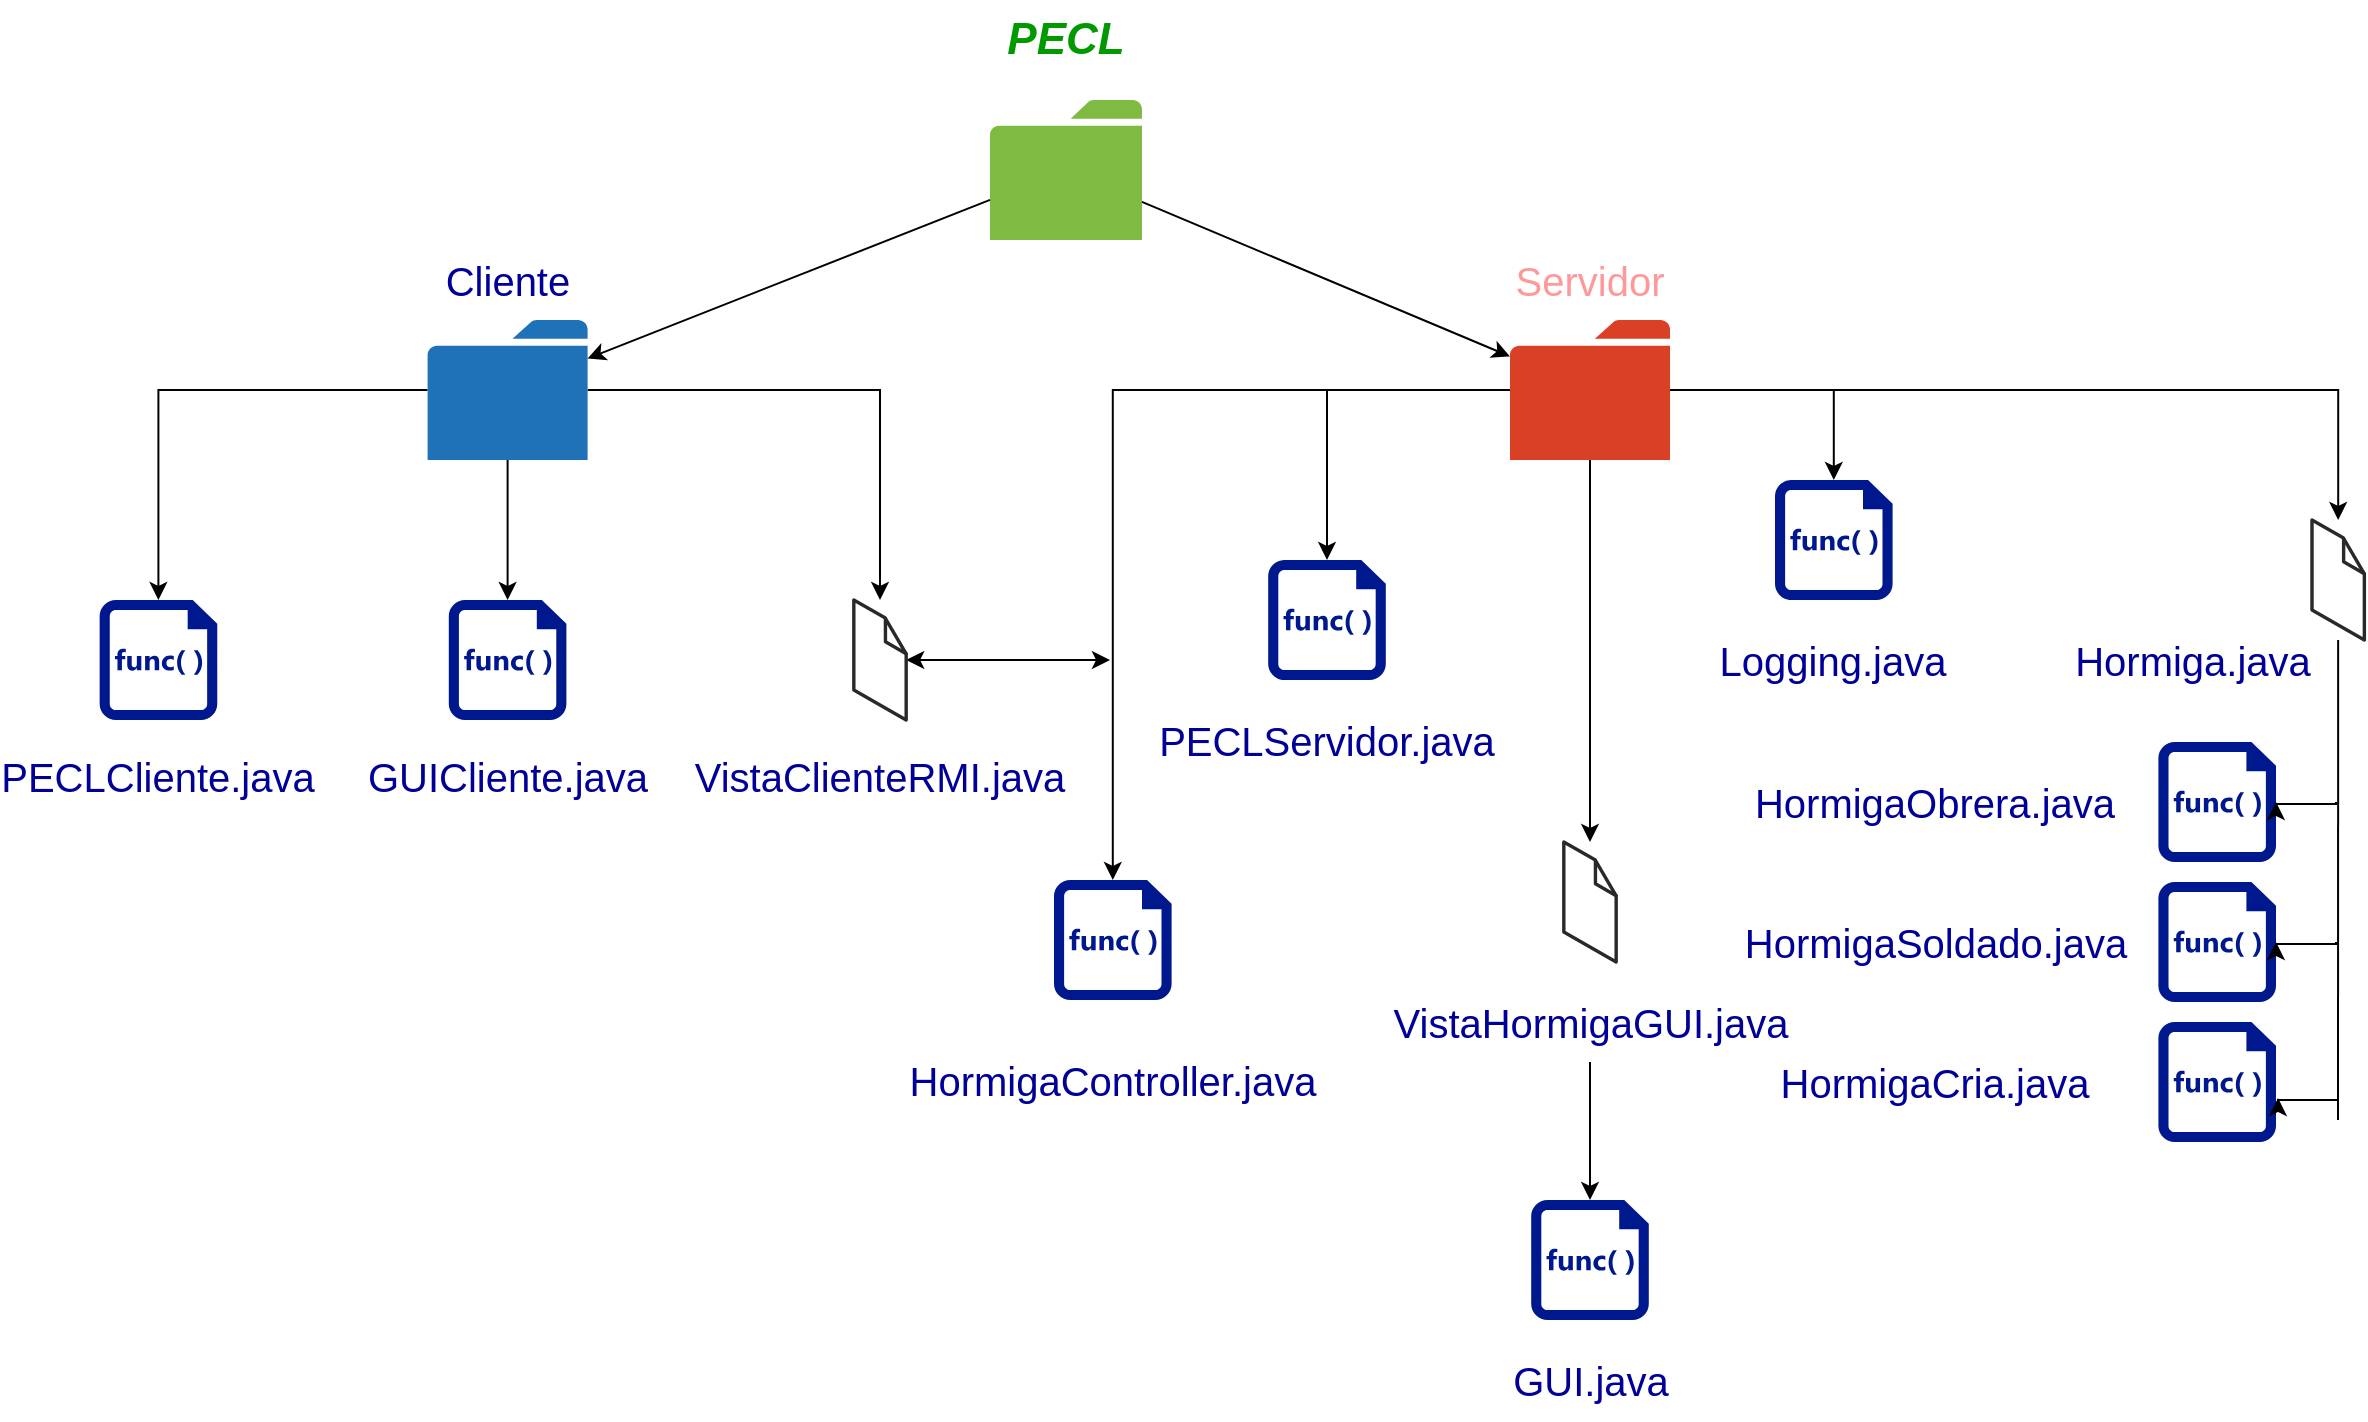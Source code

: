 <mxfile version="21.2.9" type="device">
  <diagram id="4078iwhWGoRj34AY_e26" name="Página-1">
    <mxGraphModel dx="2261" dy="754" grid="1" gridSize="10" guides="1" tooltips="1" connect="1" arrows="1" fold="1" page="1" pageScale="1" pageWidth="827" pageHeight="1169" math="0" shadow="0">
      <root>
        <mxCell id="0" />
        <mxCell id="1" parent="0" />
        <mxCell id="88983EZOAUHpk7LaGvqL-4" value="" style="sketch=0;pointerEvents=1;shadow=0;dashed=0;html=1;strokeColor=none;labelPosition=center;verticalLabelPosition=bottom;verticalAlign=top;outlineConnect=0;align=center;shape=mxgraph.office.concepts.folder;fillColor=#7FBA42;" parent="1" vertex="1">
          <mxGeometry x="190" y="90" width="76" height="70" as="geometry" />
        </mxCell>
        <mxCell id="prVyRlNBNPSgj1-ahv4n-1" style="edgeStyle=orthogonalEdgeStyle;rounded=0;orthogonalLoop=1;jettySize=auto;html=1;" edge="1" parent="1" source="88983EZOAUHpk7LaGvqL-5" target="r-MxsmEUI5-oT3r44p7l-4">
          <mxGeometry relative="1" as="geometry" />
        </mxCell>
        <mxCell id="prVyRlNBNPSgj1-ahv4n-2" style="edgeStyle=orthogonalEdgeStyle;rounded=0;orthogonalLoop=1;jettySize=auto;html=1;" edge="1" parent="1" source="88983EZOAUHpk7LaGvqL-5" target="r-MxsmEUI5-oT3r44p7l-26">
          <mxGeometry relative="1" as="geometry" />
        </mxCell>
        <mxCell id="prVyRlNBNPSgj1-ahv4n-3" style="edgeStyle=orthogonalEdgeStyle;rounded=0;orthogonalLoop=1;jettySize=auto;html=1;" edge="1" parent="1" source="88983EZOAUHpk7LaGvqL-5" target="88983EZOAUHpk7LaGvqL-26">
          <mxGeometry relative="1" as="geometry" />
        </mxCell>
        <mxCell id="88983EZOAUHpk7LaGvqL-5" value="" style="sketch=0;pointerEvents=1;shadow=0;dashed=0;html=1;strokeColor=none;labelPosition=center;verticalLabelPosition=bottom;verticalAlign=top;outlineConnect=0;align=center;shape=mxgraph.office.concepts.folder;fillColor=#2072B8;" parent="1" vertex="1">
          <mxGeometry x="-91.2" y="200" width="80" height="70" as="geometry" />
        </mxCell>
        <mxCell id="prVyRlNBNPSgj1-ahv4n-4" style="edgeStyle=orthogonalEdgeStyle;rounded=0;orthogonalLoop=1;jettySize=auto;html=1;" edge="1" parent="1" source="88983EZOAUHpk7LaGvqL-6" target="r-MxsmEUI5-oT3r44p7l-29">
          <mxGeometry relative="1" as="geometry" />
        </mxCell>
        <mxCell id="prVyRlNBNPSgj1-ahv4n-5" style="edgeStyle=orthogonalEdgeStyle;rounded=0;orthogonalLoop=1;jettySize=auto;html=1;" edge="1" parent="1" source="88983EZOAUHpk7LaGvqL-6" target="r-MxsmEUI5-oT3r44p7l-44">
          <mxGeometry relative="1" as="geometry" />
        </mxCell>
        <mxCell id="prVyRlNBNPSgj1-ahv4n-9" style="edgeStyle=orthogonalEdgeStyle;rounded=0;orthogonalLoop=1;jettySize=auto;html=1;" edge="1" parent="1" source="88983EZOAUHpk7LaGvqL-6" target="prVyRlNBNPSgj1-ahv4n-8">
          <mxGeometry relative="1" as="geometry" />
        </mxCell>
        <mxCell id="prVyRlNBNPSgj1-ahv4n-16" style="edgeStyle=orthogonalEdgeStyle;rounded=0;orthogonalLoop=1;jettySize=auto;html=1;" edge="1" parent="1" source="88983EZOAUHpk7LaGvqL-6" target="prVyRlNBNPSgj1-ahv4n-14">
          <mxGeometry relative="1" as="geometry" />
        </mxCell>
        <mxCell id="prVyRlNBNPSgj1-ahv4n-19" style="edgeStyle=orthogonalEdgeStyle;rounded=0;orthogonalLoop=1;jettySize=auto;html=1;" edge="1" parent="1" source="88983EZOAUHpk7LaGvqL-6" target="prVyRlNBNPSgj1-ahv4n-18">
          <mxGeometry relative="1" as="geometry" />
        </mxCell>
        <mxCell id="88983EZOAUHpk7LaGvqL-6" value="" style="sketch=0;pointerEvents=1;shadow=0;dashed=0;html=1;strokeColor=none;labelPosition=center;verticalLabelPosition=bottom;verticalAlign=top;outlineConnect=0;align=center;shape=mxgraph.office.concepts.folder;fillColor=#DA4026;" parent="1" vertex="1">
          <mxGeometry x="450" y="200" width="80" height="70" as="geometry" />
        </mxCell>
        <mxCell id="88983EZOAUHpk7LaGvqL-7" value="&lt;font size=&quot;1&quot; color=&quot;#009900&quot;&gt;&lt;b&gt;&lt;i style=&quot;font-size: 22px;&quot;&gt;PECL&lt;/i&gt;&lt;/b&gt;&lt;/font&gt;" style="text;html=1;strokeColor=none;fillColor=none;align=center;verticalAlign=middle;whiteSpace=wrap;rounded=0;" parent="1" vertex="1">
          <mxGeometry x="158" y="40" width="140" height="40" as="geometry" />
        </mxCell>
        <mxCell id="88983EZOAUHpk7LaGvqL-8" value="" style="endArrow=classic;html=1;rounded=0;fontSize=20;fontColor=#009900;" parent="1" source="88983EZOAUHpk7LaGvqL-4" target="88983EZOAUHpk7LaGvqL-6" edge="1">
          <mxGeometry width="50" height="50" relative="1" as="geometry">
            <mxPoint x="390" y="410" as="sourcePoint" />
            <mxPoint x="440" y="360" as="targetPoint" />
          </mxGeometry>
        </mxCell>
        <mxCell id="88983EZOAUHpk7LaGvqL-9" value="" style="endArrow=classic;html=1;rounded=0;fontSize=20;fontColor=#009900;" parent="1" source="88983EZOAUHpk7LaGvqL-4" target="88983EZOAUHpk7LaGvqL-5" edge="1">
          <mxGeometry width="50" height="50" relative="1" as="geometry">
            <mxPoint x="168.2" y="190" as="sourcePoint" />
            <mxPoint x="222.6" y="270" as="targetPoint" />
          </mxGeometry>
        </mxCell>
        <mxCell id="88983EZOAUHpk7LaGvqL-10" value="&lt;font color=&quot;#000099&quot;&gt;Cliente&lt;/font&gt;" style="text;html=1;strokeColor=none;fillColor=none;align=center;verticalAlign=middle;whiteSpace=wrap;rounded=0;fontSize=20;fontColor=#009900;" parent="1" vertex="1">
          <mxGeometry x="-116.2" y="160" width="130" height="40" as="geometry" />
        </mxCell>
        <mxCell id="88983EZOAUHpk7LaGvqL-11" value="&lt;font color=&quot;#ff9999&quot;&gt;Servidor&lt;/font&gt;" style="text;html=1;strokeColor=none;fillColor=none;align=center;verticalAlign=middle;whiteSpace=wrap;rounded=0;fontSize=20;fontColor=#009900;" parent="1" vertex="1">
          <mxGeometry x="425" y="160" width="130" height="40" as="geometry" />
        </mxCell>
        <mxCell id="r-MxsmEUI5-oT3r44p7l-4" value="" style="sketch=0;aspect=fixed;pointerEvents=1;shadow=0;dashed=0;html=1;strokeColor=none;labelPosition=center;verticalLabelPosition=bottom;verticalAlign=top;align=center;fillColor=#00188D;shape=mxgraph.mscae.enterprise.code_file" parent="1" vertex="1">
          <mxGeometry x="-255.17" y="340" width="58.8" height="60" as="geometry" />
        </mxCell>
        <mxCell id="r-MxsmEUI5-oT3r44p7l-7" value="&lt;font color=&quot;#000099&quot;&gt;GUICliente.java&lt;/font&gt;" style="text;html=1;strokeColor=none;fillColor=none;align=center;verticalAlign=middle;whiteSpace=wrap;rounded=0;fontSize=20;fontColor=#009900;" parent="1" vertex="1">
          <mxGeometry x="-116.2" y="408" width="130" height="40" as="geometry" />
        </mxCell>
        <mxCell id="r-MxsmEUI5-oT3r44p7l-8" value="&lt;font color=&quot;#000099&quot;&gt;PECLCliente.java&lt;/font&gt;" style="text;html=1;strokeColor=none;fillColor=none;align=center;verticalAlign=middle;whiteSpace=wrap;rounded=0;fontSize=20;fontColor=#009900;" parent="1" vertex="1">
          <mxGeometry x="-290.77" y="408" width="130" height="40" as="geometry" />
        </mxCell>
        <mxCell id="prVyRlNBNPSgj1-ahv4n-17" style="edgeStyle=orthogonalEdgeStyle;rounded=0;orthogonalLoop=1;jettySize=auto;html=1;startArrow=classic;startFill=1;" edge="1" parent="1" source="88983EZOAUHpk7LaGvqL-26">
          <mxGeometry relative="1" as="geometry">
            <mxPoint x="250" y="370" as="targetPoint" />
          </mxGeometry>
        </mxCell>
        <mxCell id="88983EZOAUHpk7LaGvqL-26" value="" style="verticalLabelPosition=bottom;html=1;verticalAlign=top;strokeWidth=1;align=center;outlineConnect=0;dashed=0;outlineConnect=0;shape=mxgraph.aws3d.file;aspect=fixed;strokeColor=#292929;" parent="1" vertex="1">
          <mxGeometry x="121.91" y="340" width="26.18" height="60" as="geometry" />
        </mxCell>
        <mxCell id="r-MxsmEUI5-oT3r44p7l-19" value="&lt;font color=&quot;#000099&quot;&gt;VistaClienteRMI.java&lt;/font&gt;" style="text;html=1;strokeColor=none;fillColor=none;align=center;verticalAlign=middle;whiteSpace=wrap;rounded=0;fontSize=20;fontColor=#009900;" parent="1" vertex="1">
          <mxGeometry x="70.0" y="408" width="130" height="40" as="geometry" />
        </mxCell>
        <mxCell id="r-MxsmEUI5-oT3r44p7l-26" value="" style="sketch=0;aspect=fixed;pointerEvents=1;shadow=0;dashed=0;html=1;strokeColor=none;labelPosition=center;verticalLabelPosition=bottom;verticalAlign=top;align=center;fillColor=#00188D;shape=mxgraph.mscae.enterprise.code_file" parent="1" vertex="1">
          <mxGeometry x="-80.6" y="340" width="58.8" height="60" as="geometry" />
        </mxCell>
        <mxCell id="r-MxsmEUI5-oT3r44p7l-29" value="" style="sketch=0;aspect=fixed;pointerEvents=1;shadow=0;dashed=0;html=1;strokeColor=none;labelPosition=center;verticalLabelPosition=bottom;verticalAlign=top;align=center;fillColor=#00188D;shape=mxgraph.mscae.enterprise.code_file" parent="1" vertex="1">
          <mxGeometry x="222" y="480" width="58.8" height="60" as="geometry" />
        </mxCell>
        <mxCell id="r-MxsmEUI5-oT3r44p7l-30" value="&lt;font color=&quot;#000099&quot;&gt;HormigaController.java&lt;/font&gt;" style="text;html=1;strokeColor=none;fillColor=none;align=center;verticalAlign=middle;whiteSpace=wrap;rounded=0;fontSize=20;fontColor=#009900;" parent="1" vertex="1">
          <mxGeometry x="135.09" y="560" width="232.62" height="40" as="geometry" />
        </mxCell>
        <mxCell id="r-MxsmEUI5-oT3r44p7l-44" value="" style="verticalLabelPosition=bottom;html=1;verticalAlign=top;strokeWidth=1;align=center;outlineConnect=0;dashed=0;outlineConnect=0;shape=mxgraph.aws3d.file;aspect=fixed;strokeColor=#292929;" parent="1" vertex="1">
          <mxGeometry x="851.0" y="300" width="26.18" height="60" as="geometry" />
        </mxCell>
        <mxCell id="r-MxsmEUI5-oT3r44p7l-45" value="&lt;font color=&quot;#000099&quot;&gt;Hormiga.java&lt;/font&gt;" style="text;html=1;strokeColor=none;fillColor=none;align=center;verticalAlign=middle;whiteSpace=wrap;rounded=0;fontSize=20;fontColor=#009900;" parent="1" vertex="1">
          <mxGeometry x="732.32" y="350" width="118.68" height="40" as="geometry" />
        </mxCell>
        <mxCell id="r-MxsmEUI5-oT3r44p7l-49" value="" style="sketch=0;aspect=fixed;pointerEvents=1;shadow=0;dashed=0;html=1;strokeColor=none;labelPosition=center;verticalLabelPosition=bottom;verticalAlign=top;align=center;fillColor=#00188D;shape=mxgraph.mscae.enterprise.code_file" parent="1" vertex="1">
          <mxGeometry x="774.2" y="411" width="58.8" height="60" as="geometry" />
        </mxCell>
        <mxCell id="r-MxsmEUI5-oT3r44p7l-50" value="" style="sketch=0;aspect=fixed;pointerEvents=1;shadow=0;dashed=0;html=1;strokeColor=none;labelPosition=center;verticalLabelPosition=bottom;verticalAlign=top;align=center;fillColor=#00188D;shape=mxgraph.mscae.enterprise.code_file" parent="1" vertex="1">
          <mxGeometry x="774.2" y="481" width="58.8" height="60" as="geometry" />
        </mxCell>
        <mxCell id="r-MxsmEUI5-oT3r44p7l-51" value="" style="sketch=0;aspect=fixed;pointerEvents=1;shadow=0;dashed=0;html=1;strokeColor=none;labelPosition=center;verticalLabelPosition=bottom;verticalAlign=top;align=center;fillColor=#00188D;shape=mxgraph.mscae.enterprise.code_file" parent="1" vertex="1">
          <mxGeometry x="774.2" y="551" width="58.8" height="60" as="geometry" />
        </mxCell>
        <mxCell id="r-MxsmEUI5-oT3r44p7l-55" value="&lt;font color=&quot;#000099&quot;&gt;HormigaObrera.java&lt;/font&gt;" style="text;html=1;strokeColor=none;fillColor=none;align=center;verticalAlign=middle;whiteSpace=wrap;rounded=0;fontSize=20;fontColor=#009900;" parent="1" vertex="1">
          <mxGeometry x="603" y="421" width="118.68" height="40" as="geometry" />
        </mxCell>
        <mxCell id="r-MxsmEUI5-oT3r44p7l-56" value="&lt;font color=&quot;#000099&quot;&gt;HormigaSoldado.java&lt;/font&gt;" style="text;html=1;strokeColor=none;fillColor=none;align=center;verticalAlign=middle;whiteSpace=wrap;rounded=0;fontSize=20;fontColor=#009900;" parent="1" vertex="1">
          <mxGeometry x="563.5" y="491" width="197.68" height="40" as="geometry" />
        </mxCell>
        <mxCell id="r-MxsmEUI5-oT3r44p7l-57" value="&lt;font color=&quot;#000099&quot;&gt;HormigaCria.java&lt;/font&gt;" style="text;html=1;strokeColor=none;fillColor=none;align=center;verticalAlign=middle;whiteSpace=wrap;rounded=0;fontSize=20;fontColor=#009900;" parent="1" vertex="1">
          <mxGeometry x="603" y="561" width="118.68" height="40" as="geometry" />
        </mxCell>
        <mxCell id="r-MxsmEUI5-oT3r44p7l-64" value="" style="endArrow=none;html=1;rounded=0;" parent="1" target="r-MxsmEUI5-oT3r44p7l-44" edge="1">
          <mxGeometry width="50" height="50" relative="1" as="geometry">
            <mxPoint x="864" y="600" as="sourcePoint" />
            <mxPoint x="651" y="630" as="targetPoint" />
          </mxGeometry>
        </mxCell>
        <mxCell id="r-MxsmEUI5-oT3r44p7l-65" style="edgeStyle=orthogonalEdgeStyle;rounded=0;orthogonalLoop=1;jettySize=auto;html=1;entryX=1;entryY=0.5;entryDx=0;entryDy=0;entryPerimeter=0;" parent="1" target="r-MxsmEUI5-oT3r44p7l-49" edge="1">
          <mxGeometry relative="1" as="geometry">
            <mxPoint x="863" y="441" as="sourcePoint" />
            <mxPoint x="843" y="441" as="targetPoint" />
            <Array as="points">
              <mxPoint x="863" y="442" />
            </Array>
          </mxGeometry>
        </mxCell>
        <mxCell id="r-MxsmEUI5-oT3r44p7l-66" style="edgeStyle=orthogonalEdgeStyle;rounded=0;orthogonalLoop=1;jettySize=auto;html=1;entryX=1;entryY=0.5;entryDx=0;entryDy=0;entryPerimeter=0;" parent="1" edge="1">
          <mxGeometry relative="1" as="geometry">
            <mxPoint x="863" y="511" as="sourcePoint" />
            <mxPoint x="833" y="511" as="targetPoint" />
            <Array as="points">
              <mxPoint x="863" y="512" />
            </Array>
          </mxGeometry>
        </mxCell>
        <mxCell id="r-MxsmEUI5-oT3r44p7l-67" style="edgeStyle=orthogonalEdgeStyle;rounded=0;orthogonalLoop=1;jettySize=auto;html=1;entryX=1;entryY=0.5;entryDx=0;entryDy=0;entryPerimeter=0;" parent="1" edge="1">
          <mxGeometry relative="1" as="geometry">
            <mxPoint x="864" y="589" as="sourcePoint" />
            <mxPoint x="834" y="589" as="targetPoint" />
            <Array as="points">
              <mxPoint x="864" y="590" />
            </Array>
          </mxGeometry>
        </mxCell>
        <mxCell id="prVyRlNBNPSgj1-ahv4n-7" value="&lt;font color=&quot;#000099&quot;&gt;PECLServidor.java&lt;/font&gt;" style="text;html=1;strokeColor=none;fillColor=none;align=center;verticalAlign=middle;whiteSpace=wrap;rounded=0;fontSize=20;fontColor=#009900;" vertex="1" parent="1">
          <mxGeometry x="266" y="390" width="185" height="40" as="geometry" />
        </mxCell>
        <mxCell id="prVyRlNBNPSgj1-ahv4n-8" value="" style="sketch=0;aspect=fixed;pointerEvents=1;shadow=0;dashed=0;html=1;strokeColor=none;labelPosition=center;verticalLabelPosition=bottom;verticalAlign=top;align=center;fillColor=#00188D;shape=mxgraph.mscae.enterprise.code_file" vertex="1" parent="1">
          <mxGeometry x="329.1" y="320" width="58.8" height="60" as="geometry" />
        </mxCell>
        <mxCell id="prVyRlNBNPSgj1-ahv4n-24" style="edgeStyle=orthogonalEdgeStyle;rounded=0;orthogonalLoop=1;jettySize=auto;html=1;entryX=0.5;entryY=1;entryDx=0;entryDy=0;startArrow=classic;startFill=1;endArrow=none;endFill=0;" edge="1" parent="1" source="prVyRlNBNPSgj1-ahv4n-11" target="prVyRlNBNPSgj1-ahv4n-12">
          <mxGeometry relative="1" as="geometry" />
        </mxCell>
        <mxCell id="prVyRlNBNPSgj1-ahv4n-11" value="" style="sketch=0;aspect=fixed;pointerEvents=1;shadow=0;dashed=0;html=1;strokeColor=none;labelPosition=center;verticalLabelPosition=bottom;verticalAlign=top;align=center;fillColor=#00188D;shape=mxgraph.mscae.enterprise.code_file" vertex="1" parent="1">
          <mxGeometry x="460.6" y="640" width="58.8" height="60" as="geometry" />
        </mxCell>
        <mxCell id="prVyRlNBNPSgj1-ahv4n-12" value="&lt;font color=&quot;#000099&quot;&gt;VistaHormigaGUI.java&lt;/font&gt;" style="text;html=1;strokeColor=none;fillColor=none;align=center;verticalAlign=middle;whiteSpace=wrap;rounded=0;fontSize=20;fontColor=#009900;" vertex="1" parent="1">
          <mxGeometry x="397.5" y="531" width="185" height="40" as="geometry" />
        </mxCell>
        <mxCell id="prVyRlNBNPSgj1-ahv4n-14" value="" style="sketch=0;aspect=fixed;pointerEvents=1;shadow=0;dashed=0;html=1;strokeColor=none;labelPosition=center;verticalLabelPosition=bottom;verticalAlign=top;align=center;fillColor=#00188D;shape=mxgraph.mscae.enterprise.code_file" vertex="1" parent="1">
          <mxGeometry x="582.5" y="280" width="58.8" height="60" as="geometry" />
        </mxCell>
        <mxCell id="prVyRlNBNPSgj1-ahv4n-15" value="&lt;font color=&quot;#000099&quot;&gt;Logging.java&lt;/font&gt;" style="text;html=1;strokeColor=none;fillColor=none;align=center;verticalAlign=middle;whiteSpace=wrap;rounded=0;fontSize=20;fontColor=#009900;" vertex="1" parent="1">
          <mxGeometry x="519.4" y="350" width="185" height="40" as="geometry" />
        </mxCell>
        <mxCell id="prVyRlNBNPSgj1-ahv4n-18" value="" style="verticalLabelPosition=bottom;html=1;verticalAlign=top;strokeWidth=1;align=center;outlineConnect=0;dashed=0;outlineConnect=0;shape=mxgraph.aws3d.file;aspect=fixed;strokeColor=#292929;" vertex="1" parent="1">
          <mxGeometry x="476.91" y="461" width="26.18" height="60" as="geometry" />
        </mxCell>
        <mxCell id="prVyRlNBNPSgj1-ahv4n-20" value="&lt;font color=&quot;#000099&quot;&gt;GUI.java&lt;/font&gt;" style="text;html=1;strokeColor=none;fillColor=none;align=center;verticalAlign=middle;whiteSpace=wrap;rounded=0;fontSize=20;fontColor=#009900;" vertex="1" parent="1">
          <mxGeometry x="397.5" y="710" width="185" height="40" as="geometry" />
        </mxCell>
      </root>
    </mxGraphModel>
  </diagram>
</mxfile>
